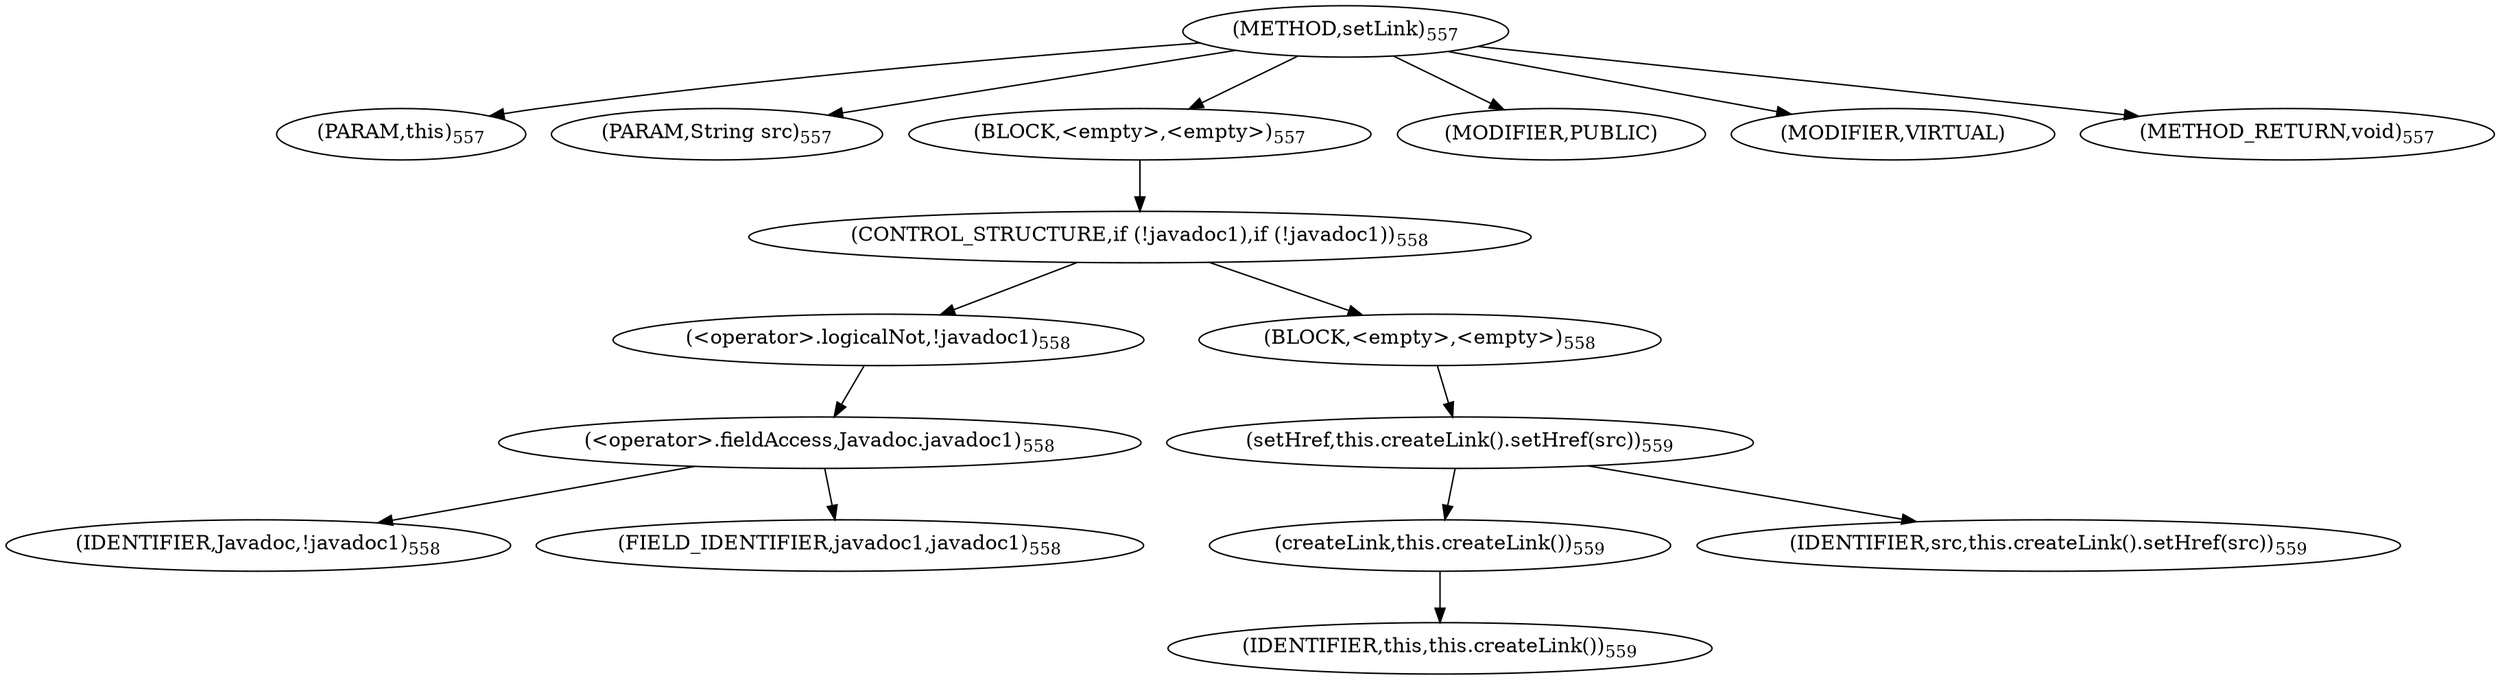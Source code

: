digraph "setLink" {  
"1821" [label = <(METHOD,setLink)<SUB>557</SUB>> ]
"178" [label = <(PARAM,this)<SUB>557</SUB>> ]
"1822" [label = <(PARAM,String src)<SUB>557</SUB>> ]
"1823" [label = <(BLOCK,&lt;empty&gt;,&lt;empty&gt;)<SUB>557</SUB>> ]
"1824" [label = <(CONTROL_STRUCTURE,if (!javadoc1),if (!javadoc1))<SUB>558</SUB>> ]
"1825" [label = <(&lt;operator&gt;.logicalNot,!javadoc1)<SUB>558</SUB>> ]
"1826" [label = <(&lt;operator&gt;.fieldAccess,Javadoc.javadoc1)<SUB>558</SUB>> ]
"1827" [label = <(IDENTIFIER,Javadoc,!javadoc1)<SUB>558</SUB>> ]
"1828" [label = <(FIELD_IDENTIFIER,javadoc1,javadoc1)<SUB>558</SUB>> ]
"1829" [label = <(BLOCK,&lt;empty&gt;,&lt;empty&gt;)<SUB>558</SUB>> ]
"1830" [label = <(setHref,this.createLink().setHref(src))<SUB>559</SUB>> ]
"1831" [label = <(createLink,this.createLink())<SUB>559</SUB>> ]
"177" [label = <(IDENTIFIER,this,this.createLink())<SUB>559</SUB>> ]
"1832" [label = <(IDENTIFIER,src,this.createLink().setHref(src))<SUB>559</SUB>> ]
"1833" [label = <(MODIFIER,PUBLIC)> ]
"1834" [label = <(MODIFIER,VIRTUAL)> ]
"1835" [label = <(METHOD_RETURN,void)<SUB>557</SUB>> ]
  "1821" -> "178" 
  "1821" -> "1822" 
  "1821" -> "1823" 
  "1821" -> "1833" 
  "1821" -> "1834" 
  "1821" -> "1835" 
  "1823" -> "1824" 
  "1824" -> "1825" 
  "1824" -> "1829" 
  "1825" -> "1826" 
  "1826" -> "1827" 
  "1826" -> "1828" 
  "1829" -> "1830" 
  "1830" -> "1831" 
  "1830" -> "1832" 
  "1831" -> "177" 
}
